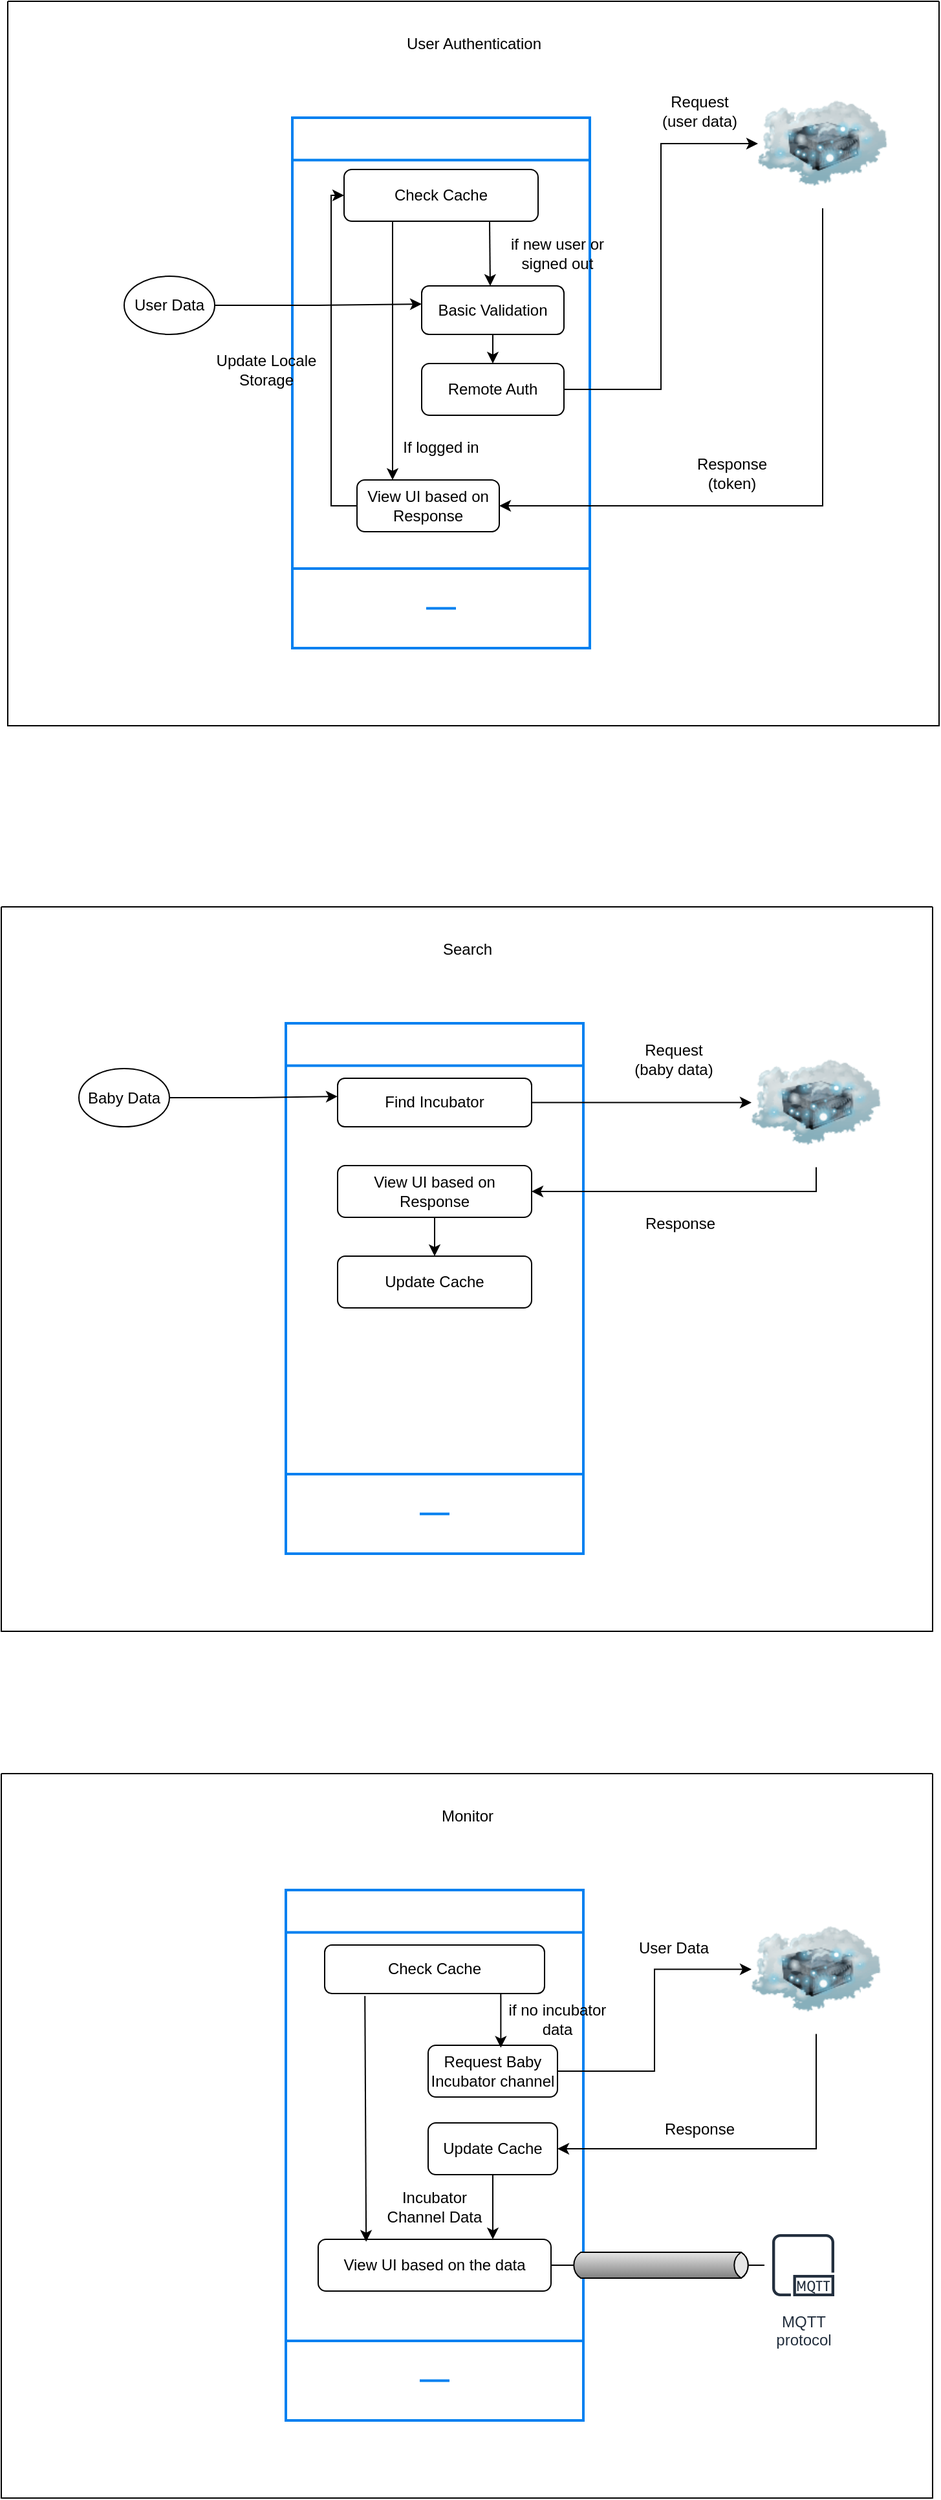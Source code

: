 <mxfile version="24.0.4" type="github">
  <diagram name="Page-1" id="1XIYKQPCLv-YnkkxdFdr">
    <mxGraphModel dx="1193" dy="634" grid="1" gridSize="10" guides="1" tooltips="1" connect="1" arrows="1" fold="1" page="1" pageScale="1" pageWidth="850" pageHeight="1100" math="0" shadow="0">
      <root>
        <mxCell id="0" />
        <mxCell id="1" parent="0" />
        <mxCell id="YRejz4gzvlobwitkRGZW-2" value="" style="swimlane;startSize=0;" vertex="1" parent="1">
          <mxGeometry x="70" y="90" width="720" height="560" as="geometry" />
        </mxCell>
        <mxCell id="YRejz4gzvlobwitkRGZW-1" value="" style="html=1;verticalLabelPosition=bottom;align=center;labelBackgroundColor=#ffffff;verticalAlign=top;strokeWidth=2;strokeColor=#0080F0;shadow=0;dashed=0;shape=mxgraph.ios7.icons.smartphone;" vertex="1" parent="YRejz4gzvlobwitkRGZW-2">
          <mxGeometry x="220" y="90" width="230" height="410" as="geometry" />
        </mxCell>
        <mxCell id="YRejz4gzvlobwitkRGZW-3" value="User Authentication" style="text;html=1;align=center;verticalAlign=middle;resizable=0;points=[];autosize=1;strokeColor=none;fillColor=none;" vertex="1" parent="YRejz4gzvlobwitkRGZW-2">
          <mxGeometry x="295" y="18" width="130" height="30" as="geometry" />
        </mxCell>
        <mxCell id="YRejz4gzvlobwitkRGZW-6" style="edgeStyle=orthogonalEdgeStyle;rounded=0;orthogonalLoop=1;jettySize=auto;html=1;exitX=1;exitY=0.5;exitDx=0;exitDy=0;entryX=0;entryY=0.375;entryDx=0;entryDy=0;entryPerimeter=0;" edge="1" parent="YRejz4gzvlobwitkRGZW-2" source="YRejz4gzvlobwitkRGZW-7" target="YRejz4gzvlobwitkRGZW-18">
          <mxGeometry relative="1" as="geometry">
            <mxPoint x="70" y="160" as="sourcePoint" />
            <mxPoint x="120" y="160" as="targetPoint" />
          </mxGeometry>
        </mxCell>
        <mxCell id="YRejz4gzvlobwitkRGZW-7" value="User Data" style="ellipse;whiteSpace=wrap;html=1;" vertex="1" parent="YRejz4gzvlobwitkRGZW-2">
          <mxGeometry x="90" y="212.5" width="70" height="45" as="geometry" />
        </mxCell>
        <mxCell id="YRejz4gzvlobwitkRGZW-8" value="" style="image;html=1;image=img/lib/clip_art/networking/Cloud_Server_128x128.png" vertex="1" parent="YRejz4gzvlobwitkRGZW-2">
          <mxGeometry x="580" y="60" width="100" height="100" as="geometry" />
        </mxCell>
        <mxCell id="YRejz4gzvlobwitkRGZW-12" value="Request (user data)" style="text;html=1;align=center;verticalAlign=middle;whiteSpace=wrap;rounded=0;" vertex="1" parent="YRejz4gzvlobwitkRGZW-2">
          <mxGeometry x="500" y="70" width="70" height="30" as="geometry" />
        </mxCell>
        <mxCell id="YRejz4gzvlobwitkRGZW-14" value="" style="endArrow=classic;html=1;rounded=0;exitX=0.5;exitY=1;exitDx=0;exitDy=0;entryX=1;entryY=0.5;entryDx=0;entryDy=0;" edge="1" parent="YRejz4gzvlobwitkRGZW-2" source="YRejz4gzvlobwitkRGZW-8" target="YRejz4gzvlobwitkRGZW-21">
          <mxGeometry width="50" height="50" relative="1" as="geometry">
            <mxPoint x="350" y="230" as="sourcePoint" />
            <mxPoint x="400" y="180" as="targetPoint" />
            <Array as="points">
              <mxPoint x="630" y="390" />
            </Array>
          </mxGeometry>
        </mxCell>
        <mxCell id="YRejz4gzvlobwitkRGZW-15" value="Response&lt;div&gt;(token)&lt;/div&gt;" style="text;html=1;align=center;verticalAlign=middle;whiteSpace=wrap;rounded=0;" vertex="1" parent="YRejz4gzvlobwitkRGZW-2">
          <mxGeometry x="530" y="350" width="60" height="30" as="geometry" />
        </mxCell>
        <mxCell id="YRejz4gzvlobwitkRGZW-87" style="edgeStyle=orthogonalEdgeStyle;rounded=0;orthogonalLoop=1;jettySize=auto;html=1;entryX=0.5;entryY=0;entryDx=0;entryDy=0;" edge="1" parent="YRejz4gzvlobwitkRGZW-2" source="YRejz4gzvlobwitkRGZW-18" target="YRejz4gzvlobwitkRGZW-19">
          <mxGeometry relative="1" as="geometry" />
        </mxCell>
        <mxCell id="YRejz4gzvlobwitkRGZW-18" value="Basic Validation" style="rounded=1;whiteSpace=wrap;html=1;" vertex="1" parent="YRejz4gzvlobwitkRGZW-2">
          <mxGeometry x="320" y="220" width="110" height="37.5" as="geometry" />
        </mxCell>
        <mxCell id="YRejz4gzvlobwitkRGZW-19" value="Remote Auth" style="rounded=1;whiteSpace=wrap;html=1;" vertex="1" parent="YRejz4gzvlobwitkRGZW-2">
          <mxGeometry x="320" y="280" width="110" height="40" as="geometry" />
        </mxCell>
        <mxCell id="YRejz4gzvlobwitkRGZW-28" style="edgeStyle=orthogonalEdgeStyle;rounded=0;orthogonalLoop=1;jettySize=auto;html=1;exitX=0;exitY=0.5;exitDx=0;exitDy=0;entryX=0;entryY=0.5;entryDx=0;entryDy=0;" edge="1" parent="YRejz4gzvlobwitkRGZW-2" source="YRejz4gzvlobwitkRGZW-21" target="YRejz4gzvlobwitkRGZW-22">
          <mxGeometry relative="1" as="geometry" />
        </mxCell>
        <mxCell id="YRejz4gzvlobwitkRGZW-21" value="View UI based on Response" style="rounded=1;whiteSpace=wrap;html=1;" vertex="1" parent="YRejz4gzvlobwitkRGZW-2">
          <mxGeometry x="270" y="370" width="110" height="40" as="geometry" />
        </mxCell>
        <mxCell id="YRejz4gzvlobwitkRGZW-31" style="edgeStyle=orthogonalEdgeStyle;rounded=0;orthogonalLoop=1;jettySize=auto;html=1;exitX=0.25;exitY=1;exitDx=0;exitDy=0;entryX=0.25;entryY=0;entryDx=0;entryDy=0;" edge="1" parent="YRejz4gzvlobwitkRGZW-2" source="YRejz4gzvlobwitkRGZW-22" target="YRejz4gzvlobwitkRGZW-21">
          <mxGeometry relative="1" as="geometry" />
        </mxCell>
        <mxCell id="YRejz4gzvlobwitkRGZW-22" value="Check Cache" style="rounded=1;whiteSpace=wrap;html=1;" vertex="1" parent="YRejz4gzvlobwitkRGZW-2">
          <mxGeometry x="260" y="130" width="150" height="40" as="geometry" />
        </mxCell>
        <mxCell id="YRejz4gzvlobwitkRGZW-10" style="edgeStyle=orthogonalEdgeStyle;rounded=0;orthogonalLoop=1;jettySize=auto;html=1;exitX=1;exitY=0.5;exitDx=0;exitDy=0;entryX=0;entryY=0.5;entryDx=0;entryDy=0;" edge="1" parent="YRejz4gzvlobwitkRGZW-2" source="YRejz4gzvlobwitkRGZW-19" target="YRejz4gzvlobwitkRGZW-8">
          <mxGeometry relative="1" as="geometry" />
        </mxCell>
        <mxCell id="YRejz4gzvlobwitkRGZW-25" value="if new user or signed out" style="text;html=1;align=center;verticalAlign=middle;whiteSpace=wrap;rounded=0;" vertex="1" parent="YRejz4gzvlobwitkRGZW-2">
          <mxGeometry x="380" y="180" width="90" height="30" as="geometry" />
        </mxCell>
        <mxCell id="YRejz4gzvlobwitkRGZW-26" value="If logged in" style="text;html=1;align=center;verticalAlign=middle;whiteSpace=wrap;rounded=0;" vertex="1" parent="YRejz4gzvlobwitkRGZW-2">
          <mxGeometry x="300" y="330" width="70" height="30" as="geometry" />
        </mxCell>
        <mxCell id="YRejz4gzvlobwitkRGZW-29" value="Update Locale Storage" style="text;html=1;align=center;verticalAlign=middle;whiteSpace=wrap;rounded=0;" vertex="1" parent="YRejz4gzvlobwitkRGZW-2">
          <mxGeometry x="160" y="270" width="80" height="30" as="geometry" />
        </mxCell>
        <mxCell id="YRejz4gzvlobwitkRGZW-33" value="" style="swimlane;startSize=0;" vertex="1" parent="1">
          <mxGeometry x="65" y="790" width="720" height="560" as="geometry" />
        </mxCell>
        <mxCell id="YRejz4gzvlobwitkRGZW-34" value="" style="html=1;verticalLabelPosition=bottom;align=center;labelBackgroundColor=#ffffff;verticalAlign=top;strokeWidth=2;strokeColor=#0080F0;shadow=0;dashed=0;shape=mxgraph.ios7.icons.smartphone;" vertex="1" parent="YRejz4gzvlobwitkRGZW-33">
          <mxGeometry x="220" y="90" width="230" height="410" as="geometry" />
        </mxCell>
        <mxCell id="YRejz4gzvlobwitkRGZW-35" value="Search" style="text;html=1;align=center;verticalAlign=middle;resizable=0;points=[];autosize=1;strokeColor=none;fillColor=none;" vertex="1" parent="YRejz4gzvlobwitkRGZW-33">
          <mxGeometry x="330" y="18" width="60" height="30" as="geometry" />
        </mxCell>
        <mxCell id="YRejz4gzvlobwitkRGZW-36" style="edgeStyle=orthogonalEdgeStyle;rounded=0;orthogonalLoop=1;jettySize=auto;html=1;exitX=1;exitY=0.5;exitDx=0;exitDy=0;entryX=0;entryY=0.375;entryDx=0;entryDy=0;entryPerimeter=0;" edge="1" parent="YRejz4gzvlobwitkRGZW-33" source="YRejz4gzvlobwitkRGZW-37" target="YRejz4gzvlobwitkRGZW-43">
          <mxGeometry relative="1" as="geometry">
            <mxPoint x="70" y="160" as="sourcePoint" />
            <mxPoint x="120" y="160" as="targetPoint" />
          </mxGeometry>
        </mxCell>
        <mxCell id="YRejz4gzvlobwitkRGZW-37" value="Baby Data" style="ellipse;whiteSpace=wrap;html=1;" vertex="1" parent="YRejz4gzvlobwitkRGZW-33">
          <mxGeometry x="60" y="125" width="70" height="45" as="geometry" />
        </mxCell>
        <mxCell id="YRejz4gzvlobwitkRGZW-38" value="" style="image;html=1;image=img/lib/clip_art/networking/Cloud_Server_128x128.png" vertex="1" parent="YRejz4gzvlobwitkRGZW-33">
          <mxGeometry x="580" y="101.25" width="100" height="100" as="geometry" />
        </mxCell>
        <mxCell id="YRejz4gzvlobwitkRGZW-39" value="Request (baby data)" style="text;html=1;align=center;verticalAlign=middle;whiteSpace=wrap;rounded=0;" vertex="1" parent="YRejz4gzvlobwitkRGZW-33">
          <mxGeometry x="485" y="102.5" width="70" height="30" as="geometry" />
        </mxCell>
        <mxCell id="YRejz4gzvlobwitkRGZW-40" value="" style="endArrow=classic;html=1;rounded=0;exitX=0.5;exitY=1;exitDx=0;exitDy=0;entryX=1;entryY=0.5;entryDx=0;entryDy=0;" edge="1" parent="YRejz4gzvlobwitkRGZW-33" source="YRejz4gzvlobwitkRGZW-38" target="YRejz4gzvlobwitkRGZW-46">
          <mxGeometry width="50" height="50" relative="1" as="geometry">
            <mxPoint x="350" y="230" as="sourcePoint" />
            <mxPoint x="400" y="180" as="targetPoint" />
            <Array as="points">
              <mxPoint x="630" y="220" />
            </Array>
          </mxGeometry>
        </mxCell>
        <mxCell id="YRejz4gzvlobwitkRGZW-41" value="Response" style="text;html=1;align=center;verticalAlign=middle;whiteSpace=wrap;rounded=0;" vertex="1" parent="YRejz4gzvlobwitkRGZW-33">
          <mxGeometry x="495" y="230" width="60" height="30" as="geometry" />
        </mxCell>
        <mxCell id="YRejz4gzvlobwitkRGZW-43" value="Find Incubator" style="rounded=1;whiteSpace=wrap;html=1;" vertex="1" parent="YRejz4gzvlobwitkRGZW-33">
          <mxGeometry x="260" y="132.5" width="150" height="37.5" as="geometry" />
        </mxCell>
        <mxCell id="YRejz4gzvlobwitkRGZW-57" style="edgeStyle=orthogonalEdgeStyle;rounded=0;orthogonalLoop=1;jettySize=auto;html=1;exitX=0.5;exitY=1;exitDx=0;exitDy=0;entryX=0.5;entryY=0;entryDx=0;entryDy=0;" edge="1" parent="YRejz4gzvlobwitkRGZW-33" source="YRejz4gzvlobwitkRGZW-46" target="YRejz4gzvlobwitkRGZW-56">
          <mxGeometry relative="1" as="geometry" />
        </mxCell>
        <mxCell id="YRejz4gzvlobwitkRGZW-46" value="View UI based on Response" style="rounded=1;whiteSpace=wrap;html=1;" vertex="1" parent="YRejz4gzvlobwitkRGZW-33">
          <mxGeometry x="260" y="200" width="150" height="40" as="geometry" />
        </mxCell>
        <mxCell id="YRejz4gzvlobwitkRGZW-50" style="edgeStyle=orthogonalEdgeStyle;rounded=0;orthogonalLoop=1;jettySize=auto;html=1;entryX=0;entryY=0.5;entryDx=0;entryDy=0;exitX=1;exitY=0.5;exitDx=0;exitDy=0;" edge="1" parent="YRejz4gzvlobwitkRGZW-33" source="YRejz4gzvlobwitkRGZW-43" target="YRejz4gzvlobwitkRGZW-38">
          <mxGeometry relative="1" as="geometry">
            <mxPoint x="420" y="300.0" as="sourcePoint" />
          </mxGeometry>
        </mxCell>
        <mxCell id="YRejz4gzvlobwitkRGZW-56" value="Update Cache" style="rounded=1;whiteSpace=wrap;html=1;" vertex="1" parent="YRejz4gzvlobwitkRGZW-33">
          <mxGeometry x="260" y="270" width="150" height="40" as="geometry" />
        </mxCell>
        <mxCell id="YRejz4gzvlobwitkRGZW-58" value="" style="swimlane;startSize=0;" vertex="1" parent="1">
          <mxGeometry x="65" y="1460" width="720" height="560" as="geometry" />
        </mxCell>
        <mxCell id="YRejz4gzvlobwitkRGZW-59" value="" style="html=1;verticalLabelPosition=bottom;align=center;labelBackgroundColor=#ffffff;verticalAlign=top;strokeWidth=2;strokeColor=#0080F0;shadow=0;dashed=0;shape=mxgraph.ios7.icons.smartphone;" vertex="1" parent="YRejz4gzvlobwitkRGZW-58">
          <mxGeometry x="220" y="90" width="230" height="410" as="geometry" />
        </mxCell>
        <mxCell id="YRejz4gzvlobwitkRGZW-60" value="Monitor" style="text;html=1;align=center;verticalAlign=middle;resizable=0;points=[];autosize=1;strokeColor=none;fillColor=none;" vertex="1" parent="YRejz4gzvlobwitkRGZW-58">
          <mxGeometry x="330" y="18" width="60" height="30" as="geometry" />
        </mxCell>
        <mxCell id="YRejz4gzvlobwitkRGZW-63" value="" style="image;html=1;image=img/lib/clip_art/networking/Cloud_Server_128x128.png" vertex="1" parent="YRejz4gzvlobwitkRGZW-58">
          <mxGeometry x="580" y="101.25" width="100" height="100" as="geometry" />
        </mxCell>
        <mxCell id="YRejz4gzvlobwitkRGZW-65" value="" style="endArrow=classic;html=1;rounded=0;exitX=0.5;exitY=1;exitDx=0;exitDy=0;entryX=1;entryY=0.5;entryDx=0;entryDy=0;" edge="1" parent="YRejz4gzvlobwitkRGZW-58" source="YRejz4gzvlobwitkRGZW-63" target="YRejz4gzvlobwitkRGZW-71">
          <mxGeometry width="50" height="50" relative="1" as="geometry">
            <mxPoint x="350" y="230" as="sourcePoint" />
            <mxPoint x="400" y="180" as="targetPoint" />
            <Array as="points">
              <mxPoint x="630" y="290" />
            </Array>
          </mxGeometry>
        </mxCell>
        <mxCell id="YRejz4gzvlobwitkRGZW-66" value="Response" style="text;html=1;align=center;verticalAlign=middle;whiteSpace=wrap;rounded=0;" vertex="1" parent="YRejz4gzvlobwitkRGZW-58">
          <mxGeometry x="510" y="260" width="60" height="30" as="geometry" />
        </mxCell>
        <mxCell id="YRejz4gzvlobwitkRGZW-67" value="Check Cache" style="rounded=1;whiteSpace=wrap;html=1;" vertex="1" parent="YRejz4gzvlobwitkRGZW-58">
          <mxGeometry x="250" y="132.5" width="170" height="37.5" as="geometry" />
        </mxCell>
        <mxCell id="YRejz4gzvlobwitkRGZW-72" style="edgeStyle=orthogonalEdgeStyle;rounded=0;orthogonalLoop=1;jettySize=auto;html=1;entryX=0;entryY=0.5;entryDx=0;entryDy=0;" edge="1" parent="YRejz4gzvlobwitkRGZW-58" source="YRejz4gzvlobwitkRGZW-69" target="YRejz4gzvlobwitkRGZW-63">
          <mxGeometry relative="1" as="geometry" />
        </mxCell>
        <mxCell id="YRejz4gzvlobwitkRGZW-69" value="Request Baby Incubator channel" style="rounded=1;whiteSpace=wrap;html=1;" vertex="1" parent="YRejz4gzvlobwitkRGZW-58">
          <mxGeometry x="330" y="210" width="100" height="40" as="geometry" />
        </mxCell>
        <mxCell id="YRejz4gzvlobwitkRGZW-80" style="edgeStyle=orthogonalEdgeStyle;rounded=0;orthogonalLoop=1;jettySize=auto;html=1;exitX=0.5;exitY=1;exitDx=0;exitDy=0;entryX=0.75;entryY=0;entryDx=0;entryDy=0;" edge="1" parent="YRejz4gzvlobwitkRGZW-58" source="YRejz4gzvlobwitkRGZW-71" target="YRejz4gzvlobwitkRGZW-77">
          <mxGeometry relative="1" as="geometry" />
        </mxCell>
        <mxCell id="YRejz4gzvlobwitkRGZW-71" value="Update Cache" style="rounded=1;whiteSpace=wrap;html=1;" vertex="1" parent="YRejz4gzvlobwitkRGZW-58">
          <mxGeometry x="330" y="270" width="100" height="40" as="geometry" />
        </mxCell>
        <mxCell id="YRejz4gzvlobwitkRGZW-74" value="" style="endArrow=classic;html=1;rounded=0;exitX=0.801;exitY=1.004;exitDx=0;exitDy=0;exitPerimeter=0;entryX=0.562;entryY=0.046;entryDx=0;entryDy=0;entryPerimeter=0;" edge="1" parent="YRejz4gzvlobwitkRGZW-58" source="YRejz4gzvlobwitkRGZW-67" target="YRejz4gzvlobwitkRGZW-69">
          <mxGeometry width="50" height="50" relative="1" as="geometry">
            <mxPoint x="310" y="270" as="sourcePoint" />
            <mxPoint x="360" y="220" as="targetPoint" />
          </mxGeometry>
        </mxCell>
        <mxCell id="YRejz4gzvlobwitkRGZW-75" value="if no incubator data" style="text;html=1;align=center;verticalAlign=middle;whiteSpace=wrap;rounded=0;" vertex="1" parent="YRejz4gzvlobwitkRGZW-58">
          <mxGeometry x="390" y="175" width="80" height="30" as="geometry" />
        </mxCell>
        <mxCell id="YRejz4gzvlobwitkRGZW-76" value="User Data" style="text;html=1;align=center;verticalAlign=middle;whiteSpace=wrap;rounded=0;" vertex="1" parent="YRejz4gzvlobwitkRGZW-58">
          <mxGeometry x="490" y="120" width="60" height="30" as="geometry" />
        </mxCell>
        <mxCell id="YRejz4gzvlobwitkRGZW-77" value="View UI based on the data" style="rounded=1;whiteSpace=wrap;html=1;" vertex="1" parent="YRejz4gzvlobwitkRGZW-58">
          <mxGeometry x="245" y="360" width="180" height="40" as="geometry" />
        </mxCell>
        <mxCell id="YRejz4gzvlobwitkRGZW-79" value="" style="endArrow=classic;html=1;rounded=0;exitX=0.183;exitY=1.049;exitDx=0;exitDy=0;exitPerimeter=0;entryX=0.206;entryY=0.046;entryDx=0;entryDy=0;entryPerimeter=0;" edge="1" parent="YRejz4gzvlobwitkRGZW-58" source="YRejz4gzvlobwitkRGZW-67" target="YRejz4gzvlobwitkRGZW-77">
          <mxGeometry width="50" height="50" relative="1" as="geometry">
            <mxPoint x="310" y="270" as="sourcePoint" />
            <mxPoint x="360" y="220" as="targetPoint" />
          </mxGeometry>
        </mxCell>
        <mxCell id="YRejz4gzvlobwitkRGZW-81" value="Incubator Channel Data" style="text;html=1;align=center;verticalAlign=middle;whiteSpace=wrap;rounded=0;" vertex="1" parent="YRejz4gzvlobwitkRGZW-58">
          <mxGeometry x="295" y="320" width="80" height="30" as="geometry" />
        </mxCell>
        <mxCell id="YRejz4gzvlobwitkRGZW-82" value="MQTT&#xa;protocol" style="sketch=0;outlineConnect=0;fontColor=#232F3E;gradientColor=none;strokeColor=#232F3E;fillColor=#ffffff;dashed=0;verticalLabelPosition=bottom;verticalAlign=top;align=center;html=1;fontSize=12;fontStyle=0;aspect=fixed;shape=mxgraph.aws4.resourceIcon;resIcon=mxgraph.aws4.mqtt_protocol;" vertex="1" parent="YRejz4gzvlobwitkRGZW-58">
          <mxGeometry x="590" y="350" width="60" height="60" as="geometry" />
        </mxCell>
        <mxCell id="YRejz4gzvlobwitkRGZW-83" value="" style="strokeWidth=1;outlineConnect=0;dashed=0;align=center;html=1;fontSize=8;shape=mxgraph.eip.messageChannel;verticalLabelPosition=bottom;labelBackgroundColor=#ffffff;verticalAlign=top;" vertex="1" parent="YRejz4gzvlobwitkRGZW-58">
          <mxGeometry x="440" y="370" width="140" height="20" as="geometry" />
        </mxCell>
        <mxCell id="YRejz4gzvlobwitkRGZW-85" value="" style="endArrow=none;html=1;rounded=0;entryX=0;entryY=0.5;entryDx=2.7;entryDy=0;entryPerimeter=0;exitX=1;exitY=0.5;exitDx=0;exitDy=0;" edge="1" parent="YRejz4gzvlobwitkRGZW-58" source="YRejz4gzvlobwitkRGZW-77" target="YRejz4gzvlobwitkRGZW-83">
          <mxGeometry width="50" height="50" relative="1" as="geometry">
            <mxPoint x="310" y="370" as="sourcePoint" />
            <mxPoint x="360" y="320" as="targetPoint" />
          </mxGeometry>
        </mxCell>
        <mxCell id="YRejz4gzvlobwitkRGZW-86" value="" style="endArrow=none;html=1;rounded=0;entryX=1;entryY=0.5;entryDx=-2.7;entryDy=0;entryPerimeter=0;" edge="1" parent="YRejz4gzvlobwitkRGZW-58" source="YRejz4gzvlobwitkRGZW-82" target="YRejz4gzvlobwitkRGZW-83">
          <mxGeometry width="50" height="50" relative="1" as="geometry">
            <mxPoint x="310" y="370" as="sourcePoint" />
            <mxPoint x="360" y="320" as="targetPoint" />
          </mxGeometry>
        </mxCell>
        <mxCell id="YRejz4gzvlobwitkRGZW-88" value="" style="endArrow=classic;html=1;rounded=0;exitX=0.75;exitY=1;exitDx=0;exitDy=0;" edge="1" parent="1" source="YRejz4gzvlobwitkRGZW-22">
          <mxGeometry width="50" height="50" relative="1" as="geometry">
            <mxPoint x="390" y="420" as="sourcePoint" />
            <mxPoint x="443" y="310" as="targetPoint" />
          </mxGeometry>
        </mxCell>
      </root>
    </mxGraphModel>
  </diagram>
</mxfile>
